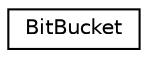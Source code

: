 digraph "Graphical Class Hierarchy"
{
 // LATEX_PDF_SIZE
  edge [fontname="Helvetica",fontsize="10",labelfontname="Helvetica",labelfontsize="10"];
  node [fontname="Helvetica",fontsize="10",shape=record];
  rankdir="LR";
  Node0 [label="BitBucket",height=0.2,width=0.4,color="black", fillcolor="white", style="filled",URL="$dc/d5c/structBitBucket.html",tooltip=" "];
}
